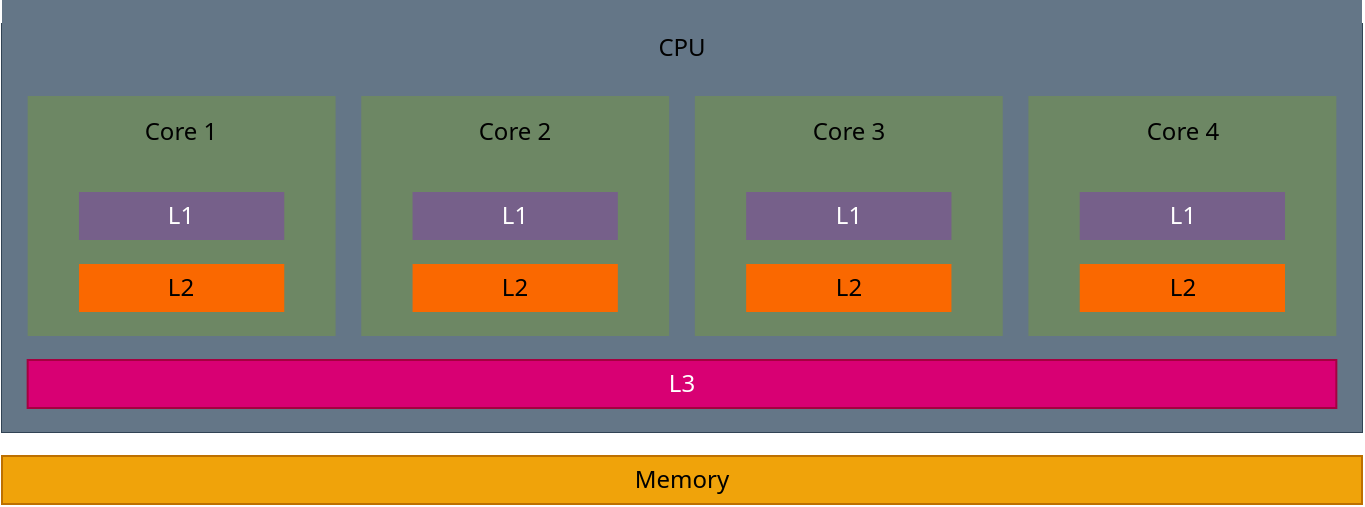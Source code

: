 <mxfile>
    <diagram id="xtA1a_p7q23QWDeRuTdz" name="Page-1">
        <mxGraphModel dx="1018" dy="996" grid="1" gridSize="10" guides="1" tooltips="1" connect="1" arrows="1" fold="1" page="1" pageScale="1" pageWidth="850" pageHeight="1100" math="0" shadow="0">
            <root>
                <mxCell id="0"/>
                <mxCell id="1" parent="0"/>
                <mxCell id="27" value="" style="group" parent="1" vertex="1" connectable="0">
                    <mxGeometry x="110" y="160" width="680" height="240" as="geometry"/>
                </mxCell>
                <mxCell id="24" value="" style="group;fillColor=#647687;fontColor=#ffffff;strokeColor=#314354;" parent="27" vertex="1" connectable="0">
                    <mxGeometry width="680.0" height="204" as="geometry"/>
                </mxCell>
                <mxCell id="25" value="" style="rounded=0;whiteSpace=wrap;html=1;fillColor=#647687;strokeColor=none;fontColor=#ffffff;" parent="24" vertex="1">
                    <mxGeometry y="-12" width="680.0" height="216" as="geometry"/>
                </mxCell>
                <mxCell id="26" value="&lt;font face=&quot;Noto Sans&quot;&gt;CPU&lt;/font&gt;" style="text;html=1;strokeColor=none;fillColor=none;align=center;verticalAlign=middle;whiteSpace=wrap;rounded=0;" parent="24" vertex="1">
                    <mxGeometry x="170.0" y="-12" width="340.0" height="48" as="geometry"/>
                </mxCell>
                <mxCell id="6" value="&lt;font face=&quot;Noto Sans&quot;&gt;L3&lt;/font&gt;" style="rounded=0;whiteSpace=wrap;html=1;fontFamily=Times New Roman;fillColor=#d80073;strokeColor=#A50040;fontColor=#ffffff;" parent="27" vertex="1">
                    <mxGeometry x="12.83" y="168" width="654.34" height="24" as="geometry"/>
                </mxCell>
                <mxCell id="7" value="" style="group" parent="27" vertex="1" connectable="0">
                    <mxGeometry x="12.83" y="36" width="153.962" height="120" as="geometry"/>
                </mxCell>
                <mxCell id="2" value="" style="rounded=0;whiteSpace=wrap;html=1;fillColor=#6d8764;strokeColor=none;fontColor=#ffffff;" parent="7" vertex="1">
                    <mxGeometry width="153.962" height="120" as="geometry"/>
                </mxCell>
                <mxCell id="3" value="&lt;font face=&quot;Noto Sans&quot;&gt;Core 1&lt;/font&gt;" style="text;html=1;strokeColor=none;fillColor=none;align=center;verticalAlign=middle;whiteSpace=wrap;rounded=0;" parent="7" vertex="1">
                    <mxGeometry x="38.491" width="76.981" height="36" as="geometry"/>
                </mxCell>
                <mxCell id="4" value="&lt;font face=&quot;Noto Sans&quot;&gt;L1&lt;/font&gt;" style="rounded=0;whiteSpace=wrap;html=1;fontFamily=Times New Roman;fillColor=#76608a;fontColor=#ffffff;strokeColor=none;" parent="7" vertex="1">
                    <mxGeometry x="25.66" y="48" width="102.642" height="24" as="geometry"/>
                </mxCell>
                <mxCell id="5" value="&lt;font face=&quot;Noto Sans&quot;&gt;L2&lt;/font&gt;" style="rounded=0;whiteSpace=wrap;html=1;fontFamily=Times New Roman;fillColor=#fa6800;fontColor=#000000;strokeColor=none;" parent="7" vertex="1">
                    <mxGeometry x="25.66" y="84" width="102.642" height="24" as="geometry"/>
                </mxCell>
                <mxCell id="8" value="" style="group" parent="27" vertex="1" connectable="0">
                    <mxGeometry x="179.623" y="36" width="153.962" height="120" as="geometry"/>
                </mxCell>
                <mxCell id="9" value="" style="rounded=0;whiteSpace=wrap;html=1;fillColor=#6d8764;strokeColor=none;fontColor=#ffffff;" parent="8" vertex="1">
                    <mxGeometry width="153.962" height="120" as="geometry"/>
                </mxCell>
                <mxCell id="10" value="&lt;font face=&quot;Noto Sans&quot;&gt;Core 2&lt;/font&gt;" style="text;html=1;strokeColor=none;fillColor=none;align=center;verticalAlign=middle;whiteSpace=wrap;rounded=0;" parent="8" vertex="1">
                    <mxGeometry x="38.491" width="76.981" height="36" as="geometry"/>
                </mxCell>
                <mxCell id="11" value="&lt;font face=&quot;Noto Sans&quot;&gt;L1&lt;/font&gt;" style="rounded=0;whiteSpace=wrap;html=1;fontFamily=Times New Roman;fillColor=#76608a;fontColor=#ffffff;strokeColor=none;" parent="8" vertex="1">
                    <mxGeometry x="25.66" y="48" width="102.642" height="24" as="geometry"/>
                </mxCell>
                <mxCell id="12" value="&lt;font face=&quot;Noto Sans&quot;&gt;L2&lt;/font&gt;" style="rounded=0;whiteSpace=wrap;html=1;fontFamily=Times New Roman;fillColor=#fa6800;fontColor=#000000;strokeColor=none;" parent="8" vertex="1">
                    <mxGeometry x="25.66" y="84" width="102.642" height="24" as="geometry"/>
                </mxCell>
                <mxCell id="13" value="" style="group" parent="27" vertex="1" connectable="0">
                    <mxGeometry x="346.415" y="36" width="153.962" height="120" as="geometry"/>
                </mxCell>
                <mxCell id="14" value="" style="rounded=0;whiteSpace=wrap;html=1;fillColor=#6d8764;strokeColor=none;fontColor=#ffffff;" parent="13" vertex="1">
                    <mxGeometry width="153.962" height="120" as="geometry"/>
                </mxCell>
                <mxCell id="15" value="&lt;font face=&quot;Noto Sans&quot;&gt;Core 3&lt;/font&gt;" style="text;html=1;strokeColor=none;fillColor=none;align=center;verticalAlign=middle;whiteSpace=wrap;rounded=0;" parent="13" vertex="1">
                    <mxGeometry x="38.491" width="76.981" height="36" as="geometry"/>
                </mxCell>
                <mxCell id="16" value="&lt;font face=&quot;Noto Sans&quot;&gt;L1&lt;/font&gt;" style="rounded=0;whiteSpace=wrap;html=1;fontFamily=Times New Roman;fillColor=#76608a;fontColor=#ffffff;strokeColor=none;" parent="13" vertex="1">
                    <mxGeometry x="25.66" y="48" width="102.642" height="24" as="geometry"/>
                </mxCell>
                <mxCell id="17" value="&lt;font face=&quot;Noto Sans&quot;&gt;L2&lt;/font&gt;" style="rounded=0;whiteSpace=wrap;html=1;fontFamily=Times New Roman;fillColor=#fa6800;fontColor=#000000;strokeColor=none;" parent="13" vertex="1">
                    <mxGeometry x="25.66" y="84" width="102.642" height="24" as="geometry"/>
                </mxCell>
                <mxCell id="18" value="" style="group" parent="27" vertex="1" connectable="0">
                    <mxGeometry x="513.208" y="36" width="153.962" height="120" as="geometry"/>
                </mxCell>
                <mxCell id="19" value="" style="rounded=0;whiteSpace=wrap;html=1;fillColor=#6d8764;strokeColor=none;fontColor=#ffffff;" parent="18" vertex="1">
                    <mxGeometry width="153.962" height="120" as="geometry"/>
                </mxCell>
                <mxCell id="20" value="&lt;font face=&quot;Noto Sans&quot;&gt;Core 4&lt;/font&gt;" style="text;html=1;strokeColor=none;fillColor=none;align=center;verticalAlign=middle;whiteSpace=wrap;rounded=0;" parent="18" vertex="1">
                    <mxGeometry x="38.491" width="76.981" height="36" as="geometry"/>
                </mxCell>
                <mxCell id="21" value="&lt;font face=&quot;Noto Sans&quot;&gt;L1&lt;/font&gt;" style="rounded=0;whiteSpace=wrap;html=1;fontFamily=Times New Roman;fillColor=#76608a;fontColor=#ffffff;strokeColor=none;" parent="18" vertex="1">
                    <mxGeometry x="25.66" y="48" width="102.642" height="24" as="geometry"/>
                </mxCell>
                <mxCell id="22" value="&lt;font face=&quot;Noto Sans&quot;&gt;L2&lt;/font&gt;" style="rounded=0;whiteSpace=wrap;html=1;fontFamily=Times New Roman;fillColor=#fa6800;fontColor=#000000;strokeColor=none;" parent="18" vertex="1">
                    <mxGeometry x="25.66" y="84" width="102.642" height="24" as="geometry"/>
                </mxCell>
                <mxCell id="23" value="&lt;font face=&quot;Noto Sans&quot;&gt;Memory&lt;/font&gt;" style="rounded=0;whiteSpace=wrap;html=1;fontFamily=Times New Roman;fillColor=#f0a30a;fontColor=#000000;strokeColor=#BD7000;" parent="27" vertex="1">
                    <mxGeometry y="216" width="680.0" height="24" as="geometry"/>
                </mxCell>
            </root>
        </mxGraphModel>
    </diagram>
</mxfile>